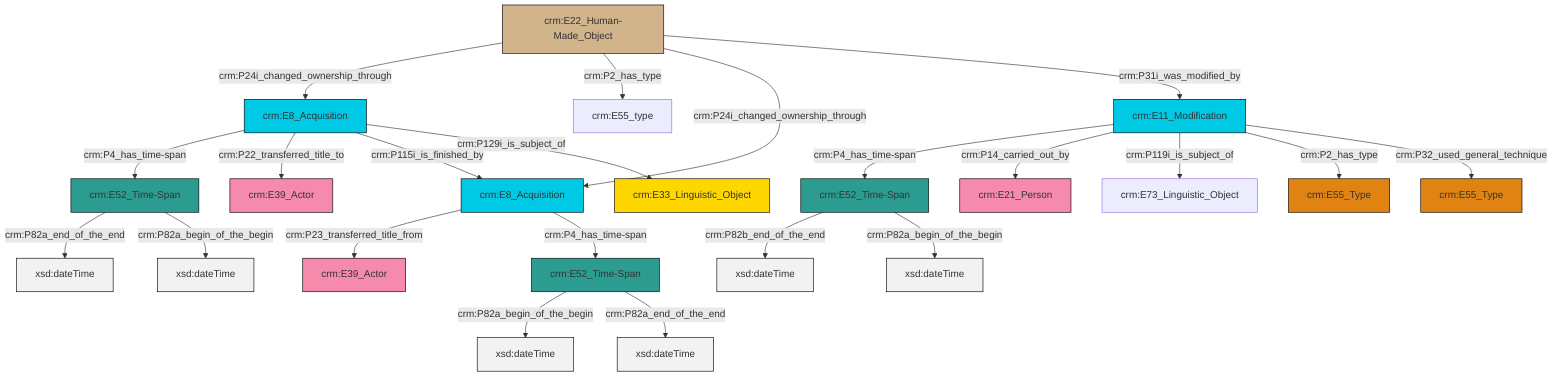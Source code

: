 graph TD
classDef Literal fill:#f2f2f2,stroke:#000000;
classDef CRM_Entity fill:#FFFFFF,stroke:#000000;
classDef Temporal_Entity fill:#00C9E6, stroke:#000000;
classDef Type fill:#E18312, stroke:#000000;
classDef Time-Span fill:#2C9C91, stroke:#000000;
classDef Appellation fill:#FFEB7F, stroke:#000000;
classDef Place fill:#008836, stroke:#000000;
classDef Persistent_Item fill:#B266B2, stroke:#000000;
classDef Conceptual_Object fill:#FFD700, stroke:#000000;
classDef Physical_Thing fill:#D2B48C, stroke:#000000;
classDef Actor fill:#f58aad, stroke:#000000;
classDef PC_Classes fill:#4ce600, stroke:#000000;
classDef Multi fill:#cccccc,stroke:#000000;

0["crm:E52_Time-Span"]:::Time-Span -->|crm:P82a_begin_of_the_begin| 1[xsd:dateTime]:::Literal
2["crm:E8_Acquisition"]:::Temporal_Entity -->|crm:P4_has_time-span| 3["crm:E52_Time-Span"]:::Time-Span
4["crm:E8_Acquisition"]:::Temporal_Entity -->|crm:P23_transferred_title_from| 5["crm:E39_Actor"]:::Actor
6["crm:E22_Human-Made_Object"]:::Physical_Thing -->|crm:P24i_changed_ownership_through| 2["crm:E8_Acquisition"]:::Temporal_Entity
3["crm:E52_Time-Span"]:::Time-Span -->|crm:P82a_end_of_the_end| 7[xsd:dateTime]:::Literal
8["crm:E11_Modification"]:::Temporal_Entity -->|crm:P4_has_time-span| 9["crm:E52_Time-Span"]:::Time-Span
3["crm:E52_Time-Span"]:::Time-Span -->|crm:P82a_begin_of_the_begin| 10[xsd:dateTime]:::Literal
2["crm:E8_Acquisition"]:::Temporal_Entity -->|crm:P22_transferred_title_to| 11["crm:E39_Actor"]:::Actor
9["crm:E52_Time-Span"]:::Time-Span -->|crm:P82b_end_of_the_end| 13[xsd:dateTime]:::Literal
8["crm:E11_Modification"]:::Temporal_Entity -->|crm:P14_carried_out_by| 16["crm:E21_Person"]:::Actor
4["crm:E8_Acquisition"]:::Temporal_Entity -->|crm:P4_has_time-span| 0["crm:E52_Time-Span"]:::Time-Span
0["crm:E52_Time-Span"]:::Time-Span -->|crm:P82a_end_of_the_end| 17[xsd:dateTime]:::Literal
6["crm:E22_Human-Made_Object"]:::Physical_Thing -->|crm:P2_has_type| 20["crm:E55_type"]:::Default
2["crm:E8_Acquisition"]:::Temporal_Entity -->|crm:P115i_is_finished_by| 4["crm:E8_Acquisition"]:::Temporal_Entity
8["crm:E11_Modification"]:::Temporal_Entity -->|crm:P119i_is_subject_of| 18["crm:E73_Linguistic_Object"]:::Default
8["crm:E11_Modification"]:::Temporal_Entity -->|crm:P2_has_type| 26["crm:E55_Type"]:::Type
8["crm:E11_Modification"]:::Temporal_Entity -->|crm:P32_used_general_technique| 27["crm:E55_Type"]:::Type
6["crm:E22_Human-Made_Object"]:::Physical_Thing -->|crm:P24i_changed_ownership_through| 4["crm:E8_Acquisition"]:::Temporal_Entity
6["crm:E22_Human-Made_Object"]:::Physical_Thing -->|crm:P31i_was_modified_by| 8["crm:E11_Modification"]:::Temporal_Entity
9["crm:E52_Time-Span"]:::Time-Span -->|crm:P82a_begin_of_the_begin| 33[xsd:dateTime]:::Literal
2["crm:E8_Acquisition"]:::Temporal_Entity -->|crm:P129i_is_subject_of| 14["crm:E33_Linguistic_Object"]:::Conceptual_Object